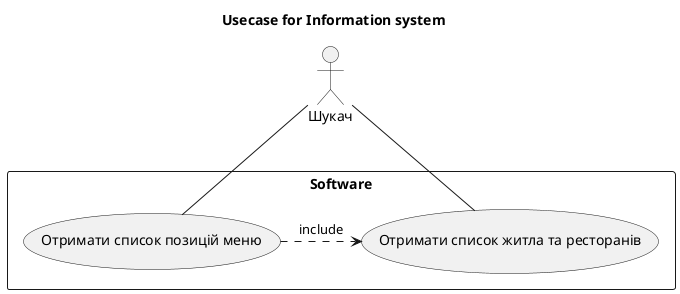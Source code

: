 @startuml
title Usecase for Information system

actor Шукач


rectangle Software {

    usecase (Отримати список житла та ресторанів)
    usecase (Отримати список позицій меню)
    
    (Отримати список позицій меню) .> (Отримати список житла та ресторанів) : include

    Шукач -- (Отримати список житла та ресторанів)
    Шукач -- (Отримати список позицій меню)
}
@enduml